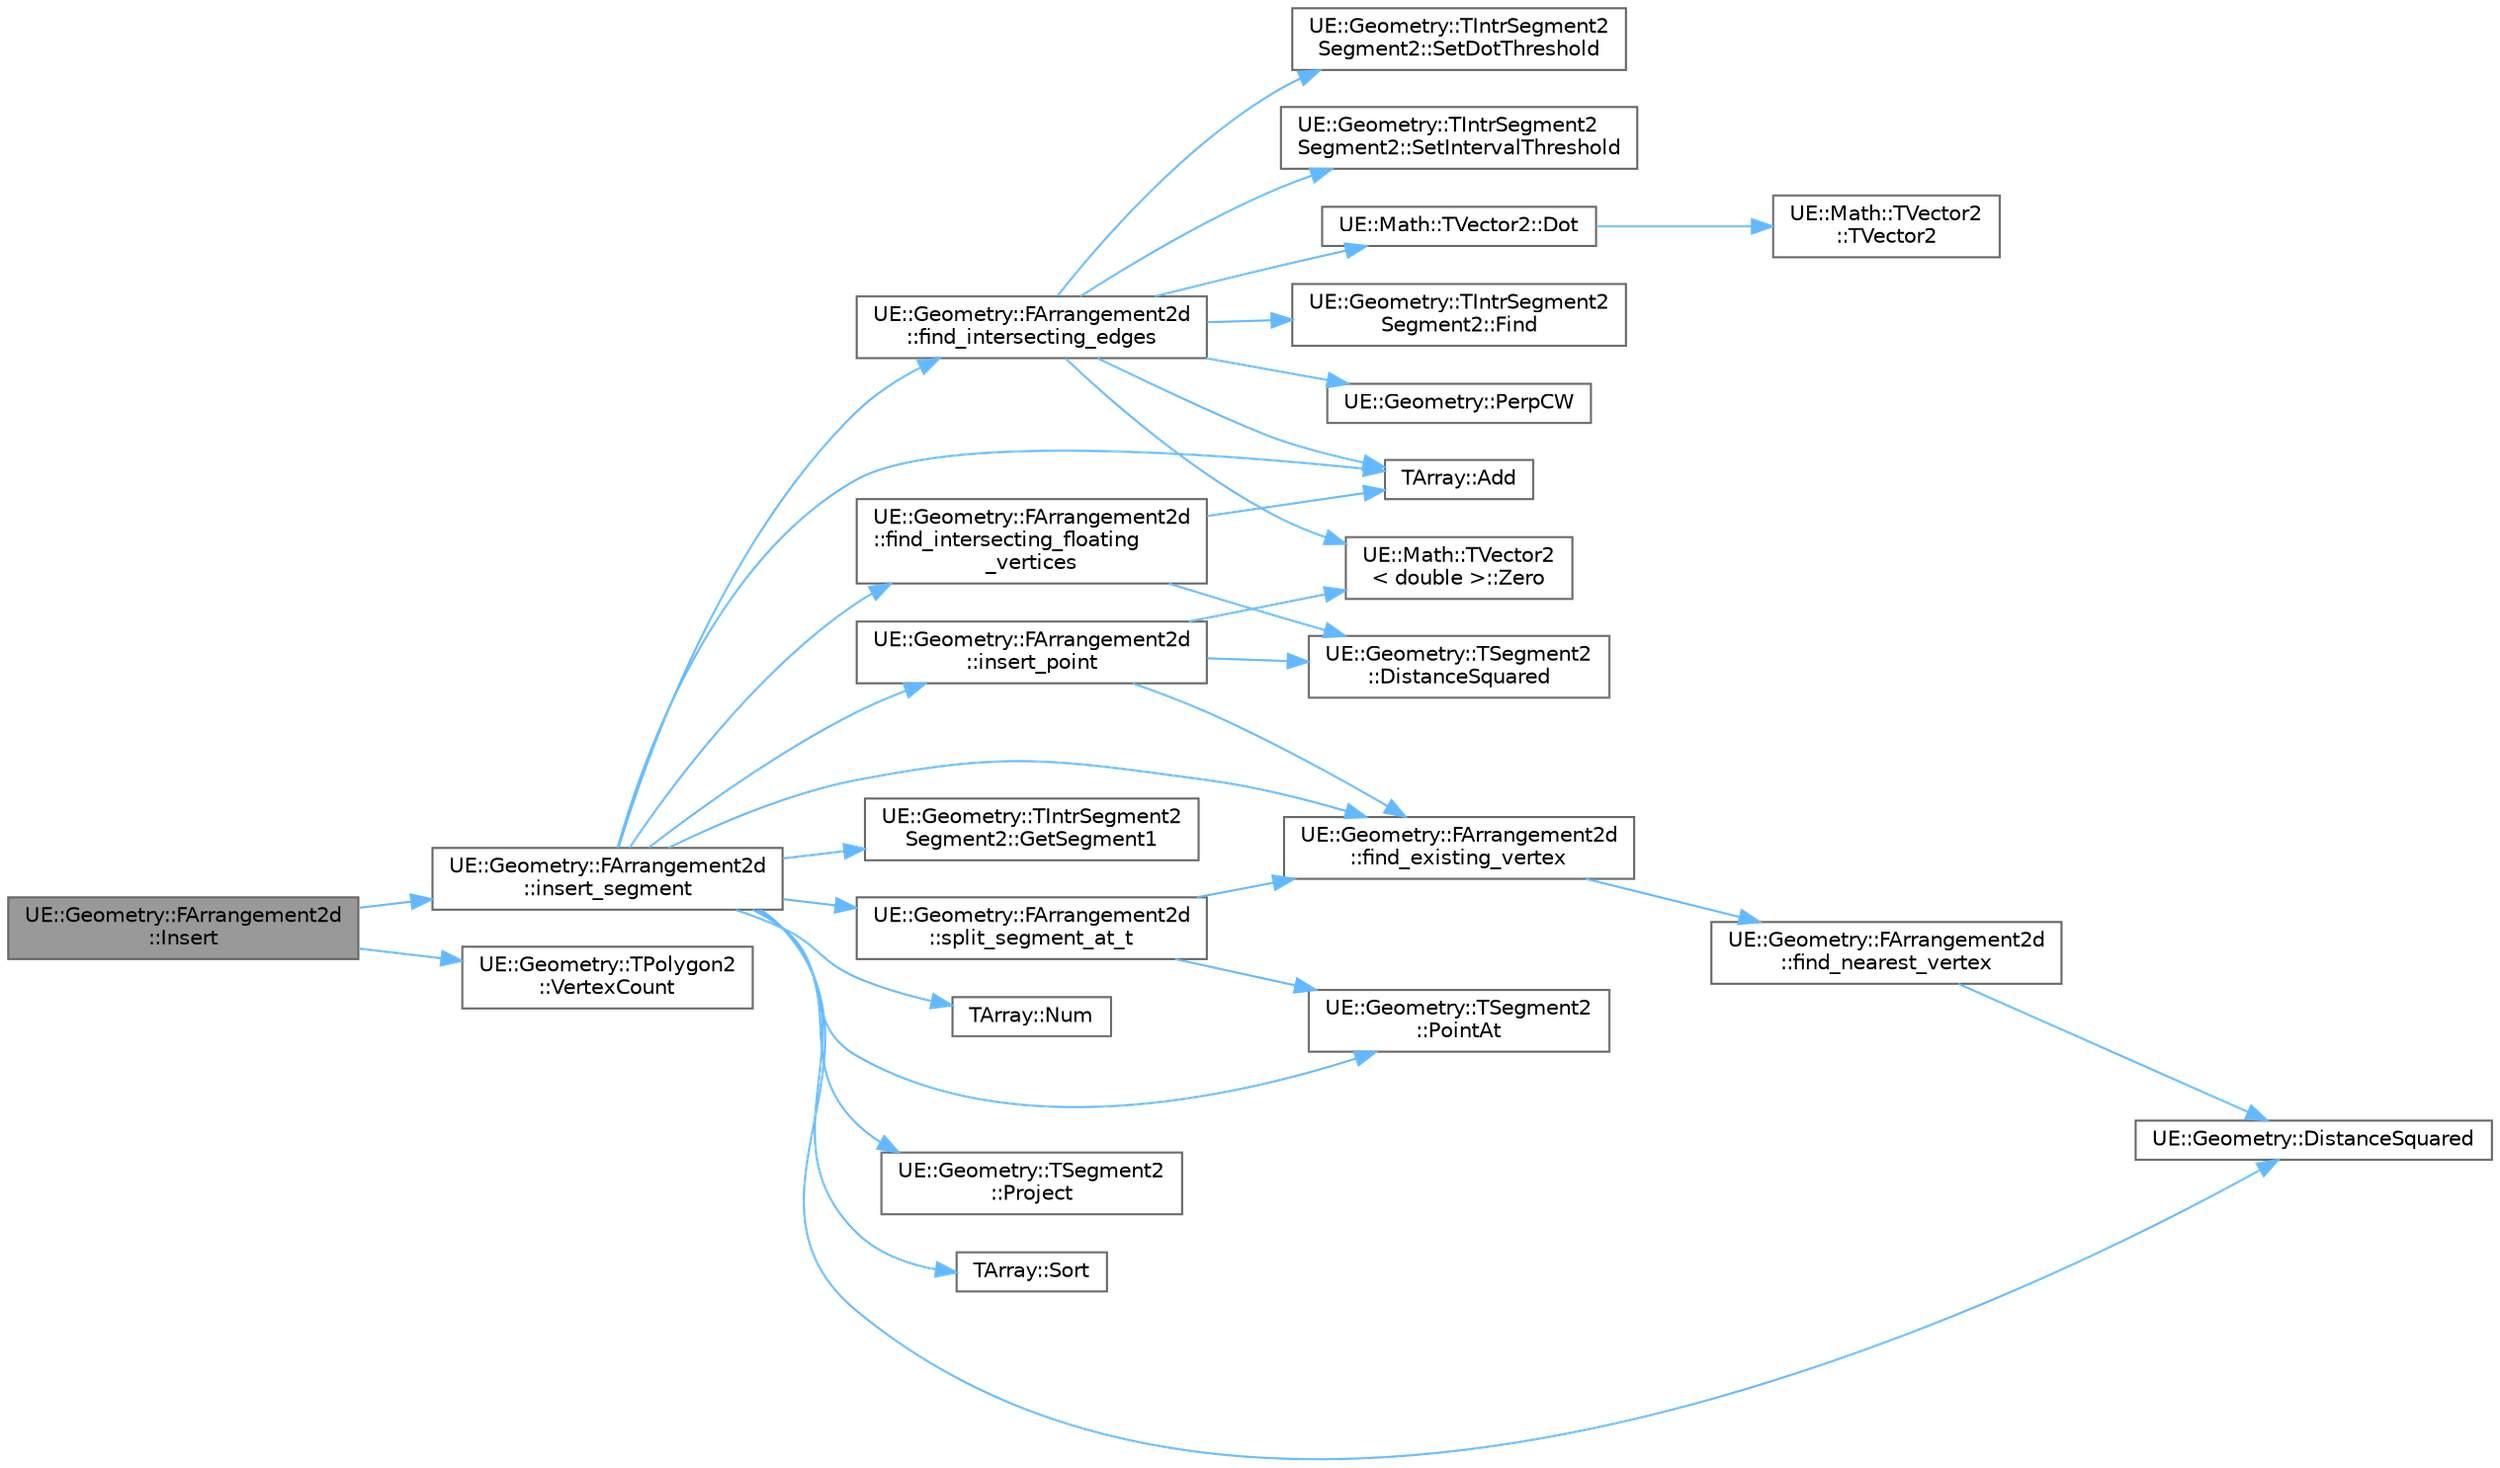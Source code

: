 digraph "UE::Geometry::FArrangement2d::Insert"
{
 // INTERACTIVE_SVG=YES
 // LATEX_PDF_SIZE
  bgcolor="transparent";
  edge [fontname=Helvetica,fontsize=10,labelfontname=Helvetica,labelfontsize=10];
  node [fontname=Helvetica,fontsize=10,shape=box,height=0.2,width=0.4];
  rankdir="LR";
  Node1 [id="Node000001",label="UE::Geometry::FArrangement2d\l::Insert",height=0.2,width=0.4,color="gray40", fillcolor="grey60", style="filled", fontcolor="black",tooltip="sequentially insert segments of polyline"];
  Node1 -> Node2 [id="edge1_Node000001_Node000002",color="steelblue1",style="solid",tooltip=" "];
  Node2 [id="Node000002",label="UE::Geometry::FArrangement2d\l::insert_segment",height=0.2,width=0.4,color="grey40", fillcolor="white", style="filled",URL="$d2/d8a/structUE_1_1Geometry_1_1FArrangement2d.html#a70b0efaac3352c17f9499fb3ccd5c6c9",tooltip="insert edge [A,B] into the arrangement, splitting existing edges as necessary"];
  Node2 -> Node3 [id="edge2_Node000002_Node000003",color="steelblue1",style="solid",tooltip=" "];
  Node3 [id="Node000003",label="TArray::Add",height=0.2,width=0.4,color="grey40", fillcolor="white", style="filled",URL="$d4/d52/classTArray.html#a94f6bf2bef04382fc79010abad57d823",tooltip="Adds a new item to the end of the array, possibly reallocating the whole array to fit."];
  Node2 -> Node4 [id="edge3_Node000002_Node000004",color="steelblue1",style="solid",tooltip=" "];
  Node4 [id="Node000004",label="UE::Geometry::DistanceSquared",height=0.2,width=0.4,color="grey40", fillcolor="white", style="filled",URL="$d9/d39/namespaceUE_1_1Geometry.html#a6a4474e785b7463299bbb030c9adbf95",tooltip=" "];
  Node2 -> Node5 [id="edge4_Node000002_Node000005",color="steelblue1",style="solid",tooltip=" "];
  Node5 [id="Node000005",label="UE::Geometry::FArrangement2d\l::find_existing_vertex",height=0.2,width=0.4,color="grey40", fillcolor="white", style="filled",URL="$d2/d8a/structUE_1_1Geometry_1_1FArrangement2d.html#abf68f2036c20d271fcb07bec0c935ccb",tooltip="find existing vertex at point, if it exists"];
  Node5 -> Node6 [id="edge5_Node000005_Node000006",color="steelblue1",style="solid",tooltip=" "];
  Node6 [id="Node000006",label="UE::Geometry::FArrangement2d\l::find_nearest_vertex",height=0.2,width=0.4,color="grey40", fillcolor="white", style="filled",URL="$d2/d8a/structUE_1_1Geometry_1_1FArrangement2d.html#af133c1cd890fbfb7204ecf28c9bba4f8",tooltip="find closest vertex, within SearchRadius"];
  Node6 -> Node4 [id="edge6_Node000006_Node000004",color="steelblue1",style="solid",tooltip=" "];
  Node2 -> Node7 [id="edge7_Node000002_Node000007",color="steelblue1",style="solid",tooltip=" "];
  Node7 [id="Node000007",label="UE::Geometry::FArrangement2d\l::find_intersecting_edges",height=0.2,width=0.4,color="grey40", fillcolor="white", style="filled",URL="$d2/d8a/structUE_1_1Geometry_1_1FArrangement2d.html#ab4b2bfe791c0a99ee1cd50c185b7ee37",tooltip="find set of edges in graph that intersect with edge [A,B]"];
  Node7 -> Node3 [id="edge8_Node000007_Node000003",color="steelblue1",style="solid",tooltip=" "];
  Node7 -> Node8 [id="edge9_Node000007_Node000008",color="steelblue1",style="solid",tooltip=" "];
  Node8 [id="Node000008",label="UE::Math::TVector2::Dot",height=0.2,width=0.4,color="grey40", fillcolor="white", style="filled",URL="$d2/d80/structUE_1_1Math_1_1TVector2.html#a0caa97029c2c5ea0da4cdf4291b8b55c",tooltip="Get the dot product of this vector against another."];
  Node8 -> Node9 [id="edge10_Node000008_Node000009",color="steelblue1",style="solid",tooltip=" "];
  Node9 [id="Node000009",label="UE::Math::TVector2\l::TVector2",height=0.2,width=0.4,color="grey40", fillcolor="white", style="filled",URL="$d2/d80/structUE_1_1Math_1_1TVector2.html#ab23df193e534bdadf888f197bd6ce3ee",tooltip="Default constructor (no initialization)."];
  Node7 -> Node10 [id="edge11_Node000007_Node000010",color="steelblue1",style="solid",tooltip=" "];
  Node10 [id="Node000010",label="UE::Geometry::TIntrSegment2\lSegment2::Find",height=0.2,width=0.4,color="grey40", fillcolor="white", style="filled",URL="$de/dd2/classUE_1_1Geometry_1_1TIntrSegment2Segment2.html#a1eb381e1699e76905ecf72c37ce03453",tooltip=" "];
  Node7 -> Node11 [id="edge12_Node000007_Node000011",color="steelblue1",style="solid",tooltip=" "];
  Node11 [id="Node000011",label="UE::Geometry::PerpCW",height=0.2,width=0.4,color="grey40", fillcolor="white", style="filled",URL="$d9/d39/namespaceUE_1_1Geometry.html#a2e14ecf9cad4639573f438d306ccd822",tooltip=" "];
  Node7 -> Node12 [id="edge13_Node000007_Node000012",color="steelblue1",style="solid",tooltip=" "];
  Node12 [id="Node000012",label="UE::Geometry::TIntrSegment2\lSegment2::SetDotThreshold",height=0.2,width=0.4,color="grey40", fillcolor="white", style="filled",URL="$de/dd2/classUE_1_1Geometry_1_1TIntrSegment2Segment2.html#abea375dd35868a909e98f78252f4a54c",tooltip=" "];
  Node7 -> Node13 [id="edge14_Node000007_Node000013",color="steelblue1",style="solid",tooltip=" "];
  Node13 [id="Node000013",label="UE::Geometry::TIntrSegment2\lSegment2::SetIntervalThreshold",height=0.2,width=0.4,color="grey40", fillcolor="white", style="filled",URL="$de/dd2/classUE_1_1Geometry_1_1TIntrSegment2Segment2.html#a9513d111bc7c3d799d2ad6ce9b08f4e6",tooltip=" "];
  Node7 -> Node14 [id="edge15_Node000007_Node000014",color="steelblue1",style="solid",tooltip=" "];
  Node14 [id="Node000014",label="UE::Math::TVector2\l\< double \>::Zero",height=0.2,width=0.4,color="grey40", fillcolor="white", style="filled",URL="$d2/d80/structUE_1_1Math_1_1TVector2.html#ada8fd1174d4f0999760cb5e0d37606b4",tooltip=" "];
  Node2 -> Node15 [id="edge16_Node000002_Node000015",color="steelblue1",style="solid",tooltip=" "];
  Node15 [id="Node000015",label="UE::Geometry::FArrangement2d\l::find_intersecting_floating\l_vertices",height=0.2,width=0.4,color="grey40", fillcolor="white", style="filled",URL="$d2/d8a/structUE_1_1Geometry_1_1FArrangement2d.html#a46e33774d04fe82cba6372328889fb1c",tooltip=" "];
  Node15 -> Node3 [id="edge17_Node000015_Node000003",color="steelblue1",style="solid",tooltip=" "];
  Node15 -> Node16 [id="edge18_Node000015_Node000016",color="steelblue1",style="solid",tooltip=" "];
  Node16 [id="Node000016",label="UE::Geometry::TSegment2\l::DistanceSquared",height=0.2,width=0.4,color="grey40", fillcolor="white", style="filled",URL="$d4/d59/structUE_1_1Geometry_1_1TSegment2.html#ab80e1eeb2841b7bb35ff8d9f2b093dec",tooltip=" "];
  Node2 -> Node17 [id="edge19_Node000002_Node000017",color="steelblue1",style="solid",tooltip=" "];
  Node17 [id="Node000017",label="UE::Geometry::TIntrSegment2\lSegment2::GetSegment1",height=0.2,width=0.4,color="grey40", fillcolor="white", style="filled",URL="$de/dd2/classUE_1_1Geometry_1_1TIntrSegment2Segment2.html#afd1b26a6d4d634f298e0c91e18ccaf7b",tooltip=" "];
  Node2 -> Node18 [id="edge20_Node000002_Node000018",color="steelblue1",style="solid",tooltip=" "];
  Node18 [id="Node000018",label="UE::Geometry::FArrangement2d\l::insert_point",height=0.2,width=0.4,color="grey40", fillcolor="white", style="filled",URL="$d2/d8a/structUE_1_1Geometry_1_1FArrangement2d.html#ad7ea45967d5102781c2a80251820b637",tooltip="insert pt P into the arrangement, splitting existing edges as necessary"];
  Node18 -> Node16 [id="edge21_Node000018_Node000016",color="steelblue1",style="solid",tooltip=" "];
  Node18 -> Node5 [id="edge22_Node000018_Node000005",color="steelblue1",style="solid",tooltip=" "];
  Node18 -> Node14 [id="edge23_Node000018_Node000014",color="steelblue1",style="solid",tooltip=" "];
  Node2 -> Node19 [id="edge24_Node000002_Node000019",color="steelblue1",style="solid",tooltip=" "];
  Node19 [id="Node000019",label="TArray::Num",height=0.2,width=0.4,color="grey40", fillcolor="white", style="filled",URL="$d4/d52/classTArray.html#adcbf9ca48677a9c0c3830cd862dd40d8",tooltip="Returns number of elements in array."];
  Node2 -> Node20 [id="edge25_Node000002_Node000020",color="steelblue1",style="solid",tooltip=" "];
  Node20 [id="Node000020",label="UE::Geometry::TSegment2\l::PointAt",height=0.2,width=0.4,color="grey40", fillcolor="white", style="filled",URL="$d4/d59/structUE_1_1Geometry_1_1TSegment2.html#ac2822e451be99bd1edafbf9f885e1567",tooltip=" "];
  Node2 -> Node21 [id="edge26_Node000002_Node000021",color="steelblue1",style="solid",tooltip=" "];
  Node21 [id="Node000021",label="UE::Geometry::TSegment2\l::Project",height=0.2,width=0.4,color="grey40", fillcolor="white", style="filled",URL="$d4/d59/structUE_1_1Geometry_1_1TSegment2.html#a2bcb85a9af119fd481d1f6562c46df0b",tooltip=" "];
  Node2 -> Node22 [id="edge27_Node000002_Node000022",color="steelblue1",style="solid",tooltip=" "];
  Node22 [id="Node000022",label="TArray::Sort",height=0.2,width=0.4,color="grey40", fillcolor="white", style="filled",URL="$d4/d52/classTArray.html#aed8d14d0ca896ffad80ddf8868c73c60",tooltip="Sorts the array assuming < operator is defined for the item type."];
  Node2 -> Node23 [id="edge28_Node000002_Node000023",color="steelblue1",style="solid",tooltip=" "];
  Node23 [id="Node000023",label="UE::Geometry::FArrangement2d\l::split_segment_at_t",height=0.2,width=0.4,color="grey40", fillcolor="white", style="filled",URL="$d2/d8a/structUE_1_1Geometry_1_1FArrangement2d.html#ae62134cb5c16d2dd92ee7cc621ee2a47",tooltip="insert new point into segment EID at parameter value T If T is within Tol of endpoint of segment,..."];
  Node23 -> Node5 [id="edge29_Node000023_Node000005",color="steelblue1",style="solid",tooltip=" "];
  Node23 -> Node20 [id="edge30_Node000023_Node000020",color="steelblue1",style="solid",tooltip=" "];
  Node1 -> Node24 [id="edge31_Node000001_Node000024",color="steelblue1",style="solid",tooltip=" "];
  Node24 [id="Node000024",label="UE::Geometry::TPolygon2\l::VertexCount",height=0.2,width=0.4,color="grey40", fillcolor="white", style="filled",URL="$d0/df8/classUE_1_1Geometry_1_1TPolygon2.html#a228cabdaafe36fbcaa867c35d493392a",tooltip=" "];
}
